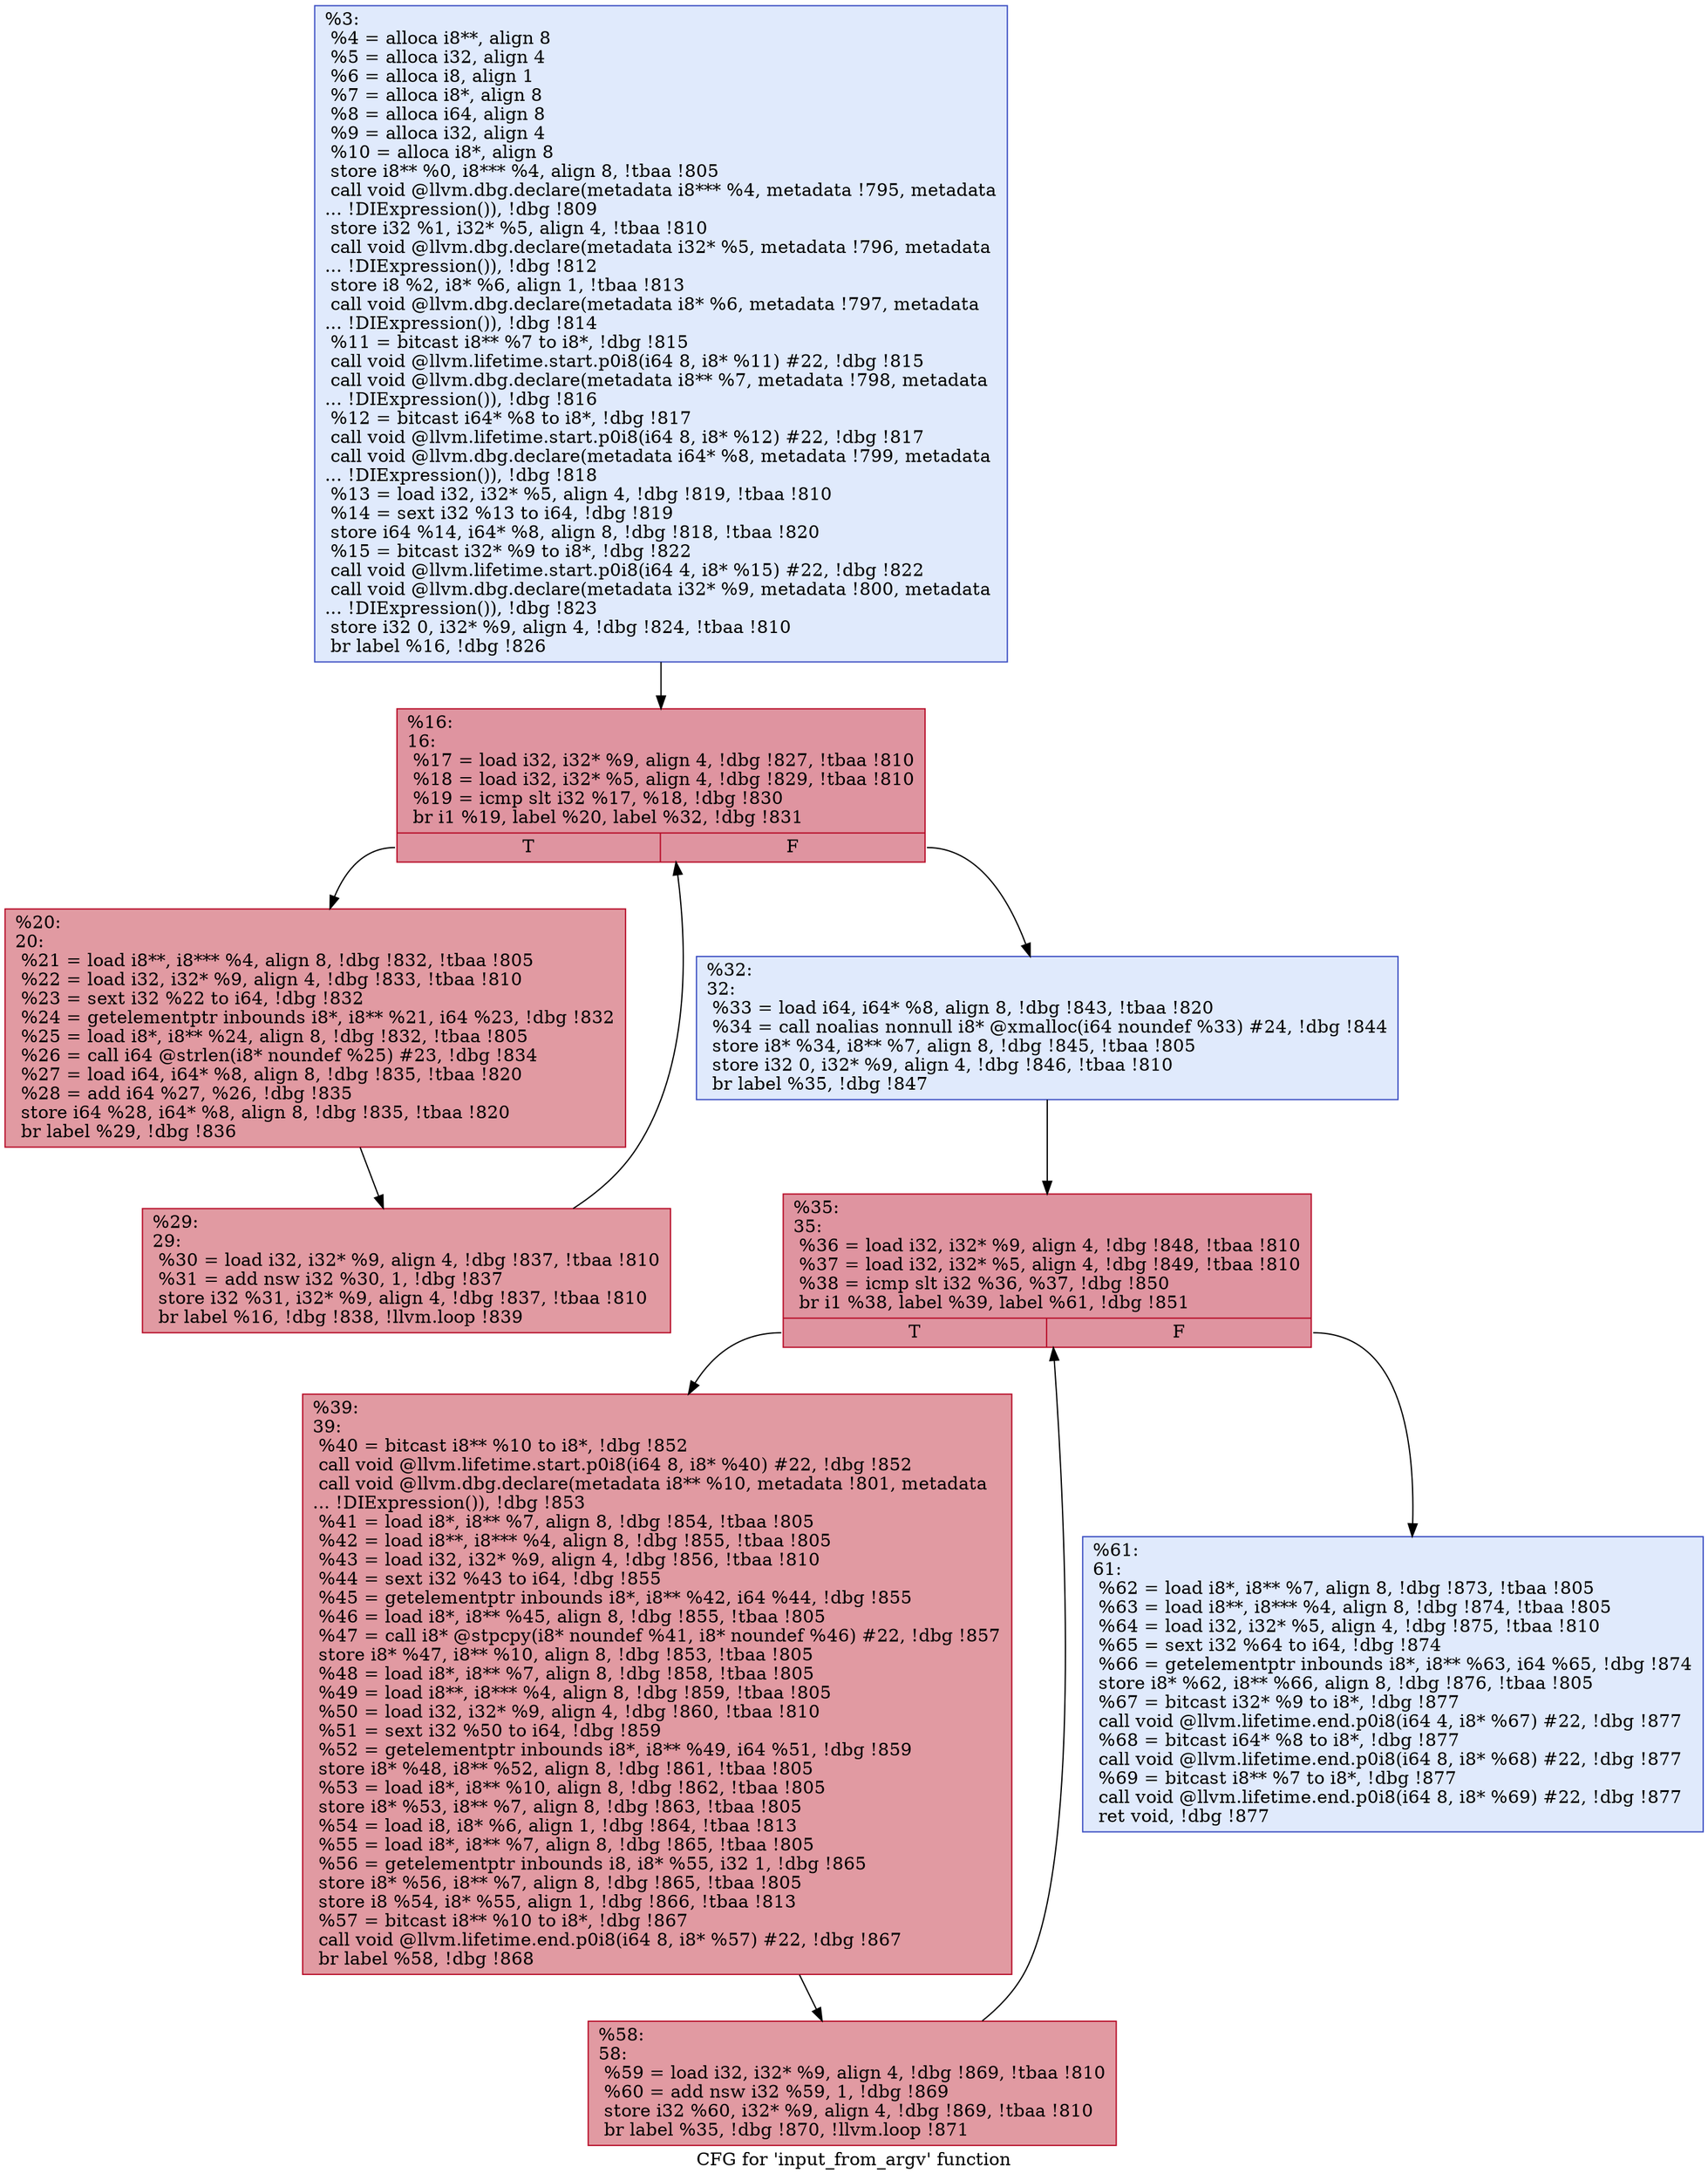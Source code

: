 digraph "CFG for 'input_from_argv' function" {
	label="CFG for 'input_from_argv' function";

	Node0x17eba10 [shape=record,color="#3d50c3ff", style=filled, fillcolor="#b9d0f970",label="{%3:\l  %4 = alloca i8**, align 8\l  %5 = alloca i32, align 4\l  %6 = alloca i8, align 1\l  %7 = alloca i8*, align 8\l  %8 = alloca i64, align 8\l  %9 = alloca i32, align 4\l  %10 = alloca i8*, align 8\l  store i8** %0, i8*** %4, align 8, !tbaa !805\l  call void @llvm.dbg.declare(metadata i8*** %4, metadata !795, metadata\l... !DIExpression()), !dbg !809\l  store i32 %1, i32* %5, align 4, !tbaa !810\l  call void @llvm.dbg.declare(metadata i32* %5, metadata !796, metadata\l... !DIExpression()), !dbg !812\l  store i8 %2, i8* %6, align 1, !tbaa !813\l  call void @llvm.dbg.declare(metadata i8* %6, metadata !797, metadata\l... !DIExpression()), !dbg !814\l  %11 = bitcast i8** %7 to i8*, !dbg !815\l  call void @llvm.lifetime.start.p0i8(i64 8, i8* %11) #22, !dbg !815\l  call void @llvm.dbg.declare(metadata i8** %7, metadata !798, metadata\l... !DIExpression()), !dbg !816\l  %12 = bitcast i64* %8 to i8*, !dbg !817\l  call void @llvm.lifetime.start.p0i8(i64 8, i8* %12) #22, !dbg !817\l  call void @llvm.dbg.declare(metadata i64* %8, metadata !799, metadata\l... !DIExpression()), !dbg !818\l  %13 = load i32, i32* %5, align 4, !dbg !819, !tbaa !810\l  %14 = sext i32 %13 to i64, !dbg !819\l  store i64 %14, i64* %8, align 8, !dbg !818, !tbaa !820\l  %15 = bitcast i32* %9 to i8*, !dbg !822\l  call void @llvm.lifetime.start.p0i8(i64 4, i8* %15) #22, !dbg !822\l  call void @llvm.dbg.declare(metadata i32* %9, metadata !800, metadata\l... !DIExpression()), !dbg !823\l  store i32 0, i32* %9, align 4, !dbg !824, !tbaa !810\l  br label %16, !dbg !826\l}"];
	Node0x17eba10 -> Node0x17eba60;
	Node0x17eba60 [shape=record,color="#b70d28ff", style=filled, fillcolor="#b70d2870",label="{%16:\l16:                                               \l  %17 = load i32, i32* %9, align 4, !dbg !827, !tbaa !810\l  %18 = load i32, i32* %5, align 4, !dbg !829, !tbaa !810\l  %19 = icmp slt i32 %17, %18, !dbg !830\l  br i1 %19, label %20, label %32, !dbg !831\l|{<s0>T|<s1>F}}"];
	Node0x17eba60:s0 -> Node0x17ebab0;
	Node0x17eba60:s1 -> Node0x17ebb50;
	Node0x17ebab0 [shape=record,color="#b70d28ff", style=filled, fillcolor="#bb1b2c70",label="{%20:\l20:                                               \l  %21 = load i8**, i8*** %4, align 8, !dbg !832, !tbaa !805\l  %22 = load i32, i32* %9, align 4, !dbg !833, !tbaa !810\l  %23 = sext i32 %22 to i64, !dbg !832\l  %24 = getelementptr inbounds i8*, i8** %21, i64 %23, !dbg !832\l  %25 = load i8*, i8** %24, align 8, !dbg !832, !tbaa !805\l  %26 = call i64 @strlen(i8* noundef %25) #23, !dbg !834\l  %27 = load i64, i64* %8, align 8, !dbg !835, !tbaa !820\l  %28 = add i64 %27, %26, !dbg !835\l  store i64 %28, i64* %8, align 8, !dbg !835, !tbaa !820\l  br label %29, !dbg !836\l}"];
	Node0x17ebab0 -> Node0x17ebb00;
	Node0x17ebb00 [shape=record,color="#b70d28ff", style=filled, fillcolor="#bb1b2c70",label="{%29:\l29:                                               \l  %30 = load i32, i32* %9, align 4, !dbg !837, !tbaa !810\l  %31 = add nsw i32 %30, 1, !dbg !837\l  store i32 %31, i32* %9, align 4, !dbg !837, !tbaa !810\l  br label %16, !dbg !838, !llvm.loop !839\l}"];
	Node0x17ebb00 -> Node0x17eba60;
	Node0x17ebb50 [shape=record,color="#3d50c3ff", style=filled, fillcolor="#b9d0f970",label="{%32:\l32:                                               \l  %33 = load i64, i64* %8, align 8, !dbg !843, !tbaa !820\l  %34 = call noalias nonnull i8* @xmalloc(i64 noundef %33) #24, !dbg !844\l  store i8* %34, i8** %7, align 8, !dbg !845, !tbaa !805\l  store i32 0, i32* %9, align 4, !dbg !846, !tbaa !810\l  br label %35, !dbg !847\l}"];
	Node0x17ebb50 -> Node0x17ebba0;
	Node0x17ebba0 [shape=record,color="#b70d28ff", style=filled, fillcolor="#b70d2870",label="{%35:\l35:                                               \l  %36 = load i32, i32* %9, align 4, !dbg !848, !tbaa !810\l  %37 = load i32, i32* %5, align 4, !dbg !849, !tbaa !810\l  %38 = icmp slt i32 %36, %37, !dbg !850\l  br i1 %38, label %39, label %61, !dbg !851\l|{<s0>T|<s1>F}}"];
	Node0x17ebba0:s0 -> Node0x17ebbf0;
	Node0x17ebba0:s1 -> Node0x17ebc90;
	Node0x17ebbf0 [shape=record,color="#b70d28ff", style=filled, fillcolor="#bb1b2c70",label="{%39:\l39:                                               \l  %40 = bitcast i8** %10 to i8*, !dbg !852\l  call void @llvm.lifetime.start.p0i8(i64 8, i8* %40) #22, !dbg !852\l  call void @llvm.dbg.declare(metadata i8** %10, metadata !801, metadata\l... !DIExpression()), !dbg !853\l  %41 = load i8*, i8** %7, align 8, !dbg !854, !tbaa !805\l  %42 = load i8**, i8*** %4, align 8, !dbg !855, !tbaa !805\l  %43 = load i32, i32* %9, align 4, !dbg !856, !tbaa !810\l  %44 = sext i32 %43 to i64, !dbg !855\l  %45 = getelementptr inbounds i8*, i8** %42, i64 %44, !dbg !855\l  %46 = load i8*, i8** %45, align 8, !dbg !855, !tbaa !805\l  %47 = call i8* @stpcpy(i8* noundef %41, i8* noundef %46) #22, !dbg !857\l  store i8* %47, i8** %10, align 8, !dbg !853, !tbaa !805\l  %48 = load i8*, i8** %7, align 8, !dbg !858, !tbaa !805\l  %49 = load i8**, i8*** %4, align 8, !dbg !859, !tbaa !805\l  %50 = load i32, i32* %9, align 4, !dbg !860, !tbaa !810\l  %51 = sext i32 %50 to i64, !dbg !859\l  %52 = getelementptr inbounds i8*, i8** %49, i64 %51, !dbg !859\l  store i8* %48, i8** %52, align 8, !dbg !861, !tbaa !805\l  %53 = load i8*, i8** %10, align 8, !dbg !862, !tbaa !805\l  store i8* %53, i8** %7, align 8, !dbg !863, !tbaa !805\l  %54 = load i8, i8* %6, align 1, !dbg !864, !tbaa !813\l  %55 = load i8*, i8** %7, align 8, !dbg !865, !tbaa !805\l  %56 = getelementptr inbounds i8, i8* %55, i32 1, !dbg !865\l  store i8* %56, i8** %7, align 8, !dbg !865, !tbaa !805\l  store i8 %54, i8* %55, align 1, !dbg !866, !tbaa !813\l  %57 = bitcast i8** %10 to i8*, !dbg !867\l  call void @llvm.lifetime.end.p0i8(i64 8, i8* %57) #22, !dbg !867\l  br label %58, !dbg !868\l}"];
	Node0x17ebbf0 -> Node0x17ebc40;
	Node0x17ebc40 [shape=record,color="#b70d28ff", style=filled, fillcolor="#bb1b2c70",label="{%58:\l58:                                               \l  %59 = load i32, i32* %9, align 4, !dbg !869, !tbaa !810\l  %60 = add nsw i32 %59, 1, !dbg !869\l  store i32 %60, i32* %9, align 4, !dbg !869, !tbaa !810\l  br label %35, !dbg !870, !llvm.loop !871\l}"];
	Node0x17ebc40 -> Node0x17ebba0;
	Node0x17ebc90 [shape=record,color="#3d50c3ff", style=filled, fillcolor="#b9d0f970",label="{%61:\l61:                                               \l  %62 = load i8*, i8** %7, align 8, !dbg !873, !tbaa !805\l  %63 = load i8**, i8*** %4, align 8, !dbg !874, !tbaa !805\l  %64 = load i32, i32* %5, align 4, !dbg !875, !tbaa !810\l  %65 = sext i32 %64 to i64, !dbg !874\l  %66 = getelementptr inbounds i8*, i8** %63, i64 %65, !dbg !874\l  store i8* %62, i8** %66, align 8, !dbg !876, !tbaa !805\l  %67 = bitcast i32* %9 to i8*, !dbg !877\l  call void @llvm.lifetime.end.p0i8(i64 4, i8* %67) #22, !dbg !877\l  %68 = bitcast i64* %8 to i8*, !dbg !877\l  call void @llvm.lifetime.end.p0i8(i64 8, i8* %68) #22, !dbg !877\l  %69 = bitcast i8** %7 to i8*, !dbg !877\l  call void @llvm.lifetime.end.p0i8(i64 8, i8* %69) #22, !dbg !877\l  ret void, !dbg !877\l}"];
}
